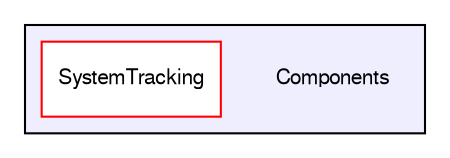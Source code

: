 digraph G {
  compound=true
  node [ fontsize="10", fontname="FreeSans"];
  edge [ labelfontsize="10", labelfontname="FreeSans"];
  subgraph clusterdir_718d3e4e984cf74fa46c67a91d855f38 {
    graph [ bgcolor="#eeeeff", pencolor="black", label="" URL="dir_718d3e4e984cf74fa46c67a91d855f38.html"];
    dir_718d3e4e984cf74fa46c67a91d855f38 [shape=plaintext label="Components"];
    dir_b8a68a6a74b748999b181c20f3b8aac2 [shape=box label="SystemTracking" color="red" fillcolor="white" style="filled" URL="dir_b8a68a6a74b748999b181c20f3b8aac2.html"];
  }
}
